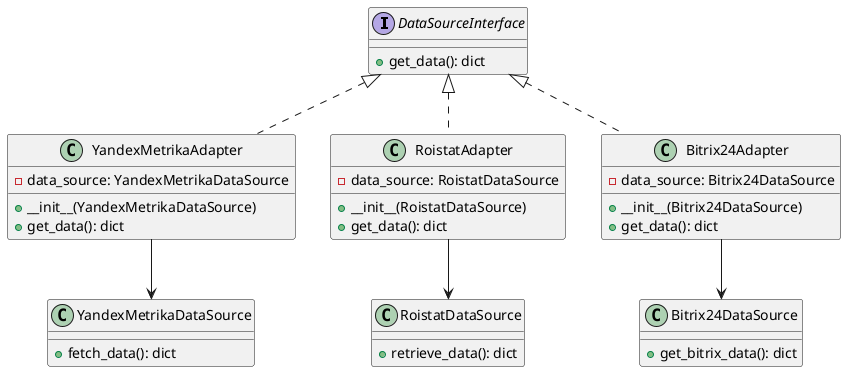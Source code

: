 @startuml
interface DataSourceInterface {
    +get_data(): dict
}

class YandexMetrikaDataSource {
    +fetch_data(): dict
}

class RoistatDataSource {
    +retrieve_data(): dict
}

class Bitrix24DataSource {
    +get_bitrix_data(): dict
}

class YandexMetrikaAdapter {
    -data_source: YandexMetrikaDataSource
    +__init__(YandexMetrikaDataSource)
    +get_data(): dict
}

class RoistatAdapter {
    -data_source: RoistatDataSource
    +__init__(RoistatDataSource)
    +get_data(): dict
}

class Bitrix24Adapter {
    -data_source: Bitrix24DataSource
    +__init__(Bitrix24DataSource)
    +get_data(): dict
}

DataSourceInterface <|.. YandexMetrikaAdapter
DataSourceInterface <|.. RoistatAdapter
DataSourceInterface <|.. Bitrix24Adapter

YandexMetrikaAdapter --> YandexMetrikaDataSource
RoistatAdapter --> RoistatDataSource
Bitrix24Adapter --> Bitrix24DataSource
@enduml